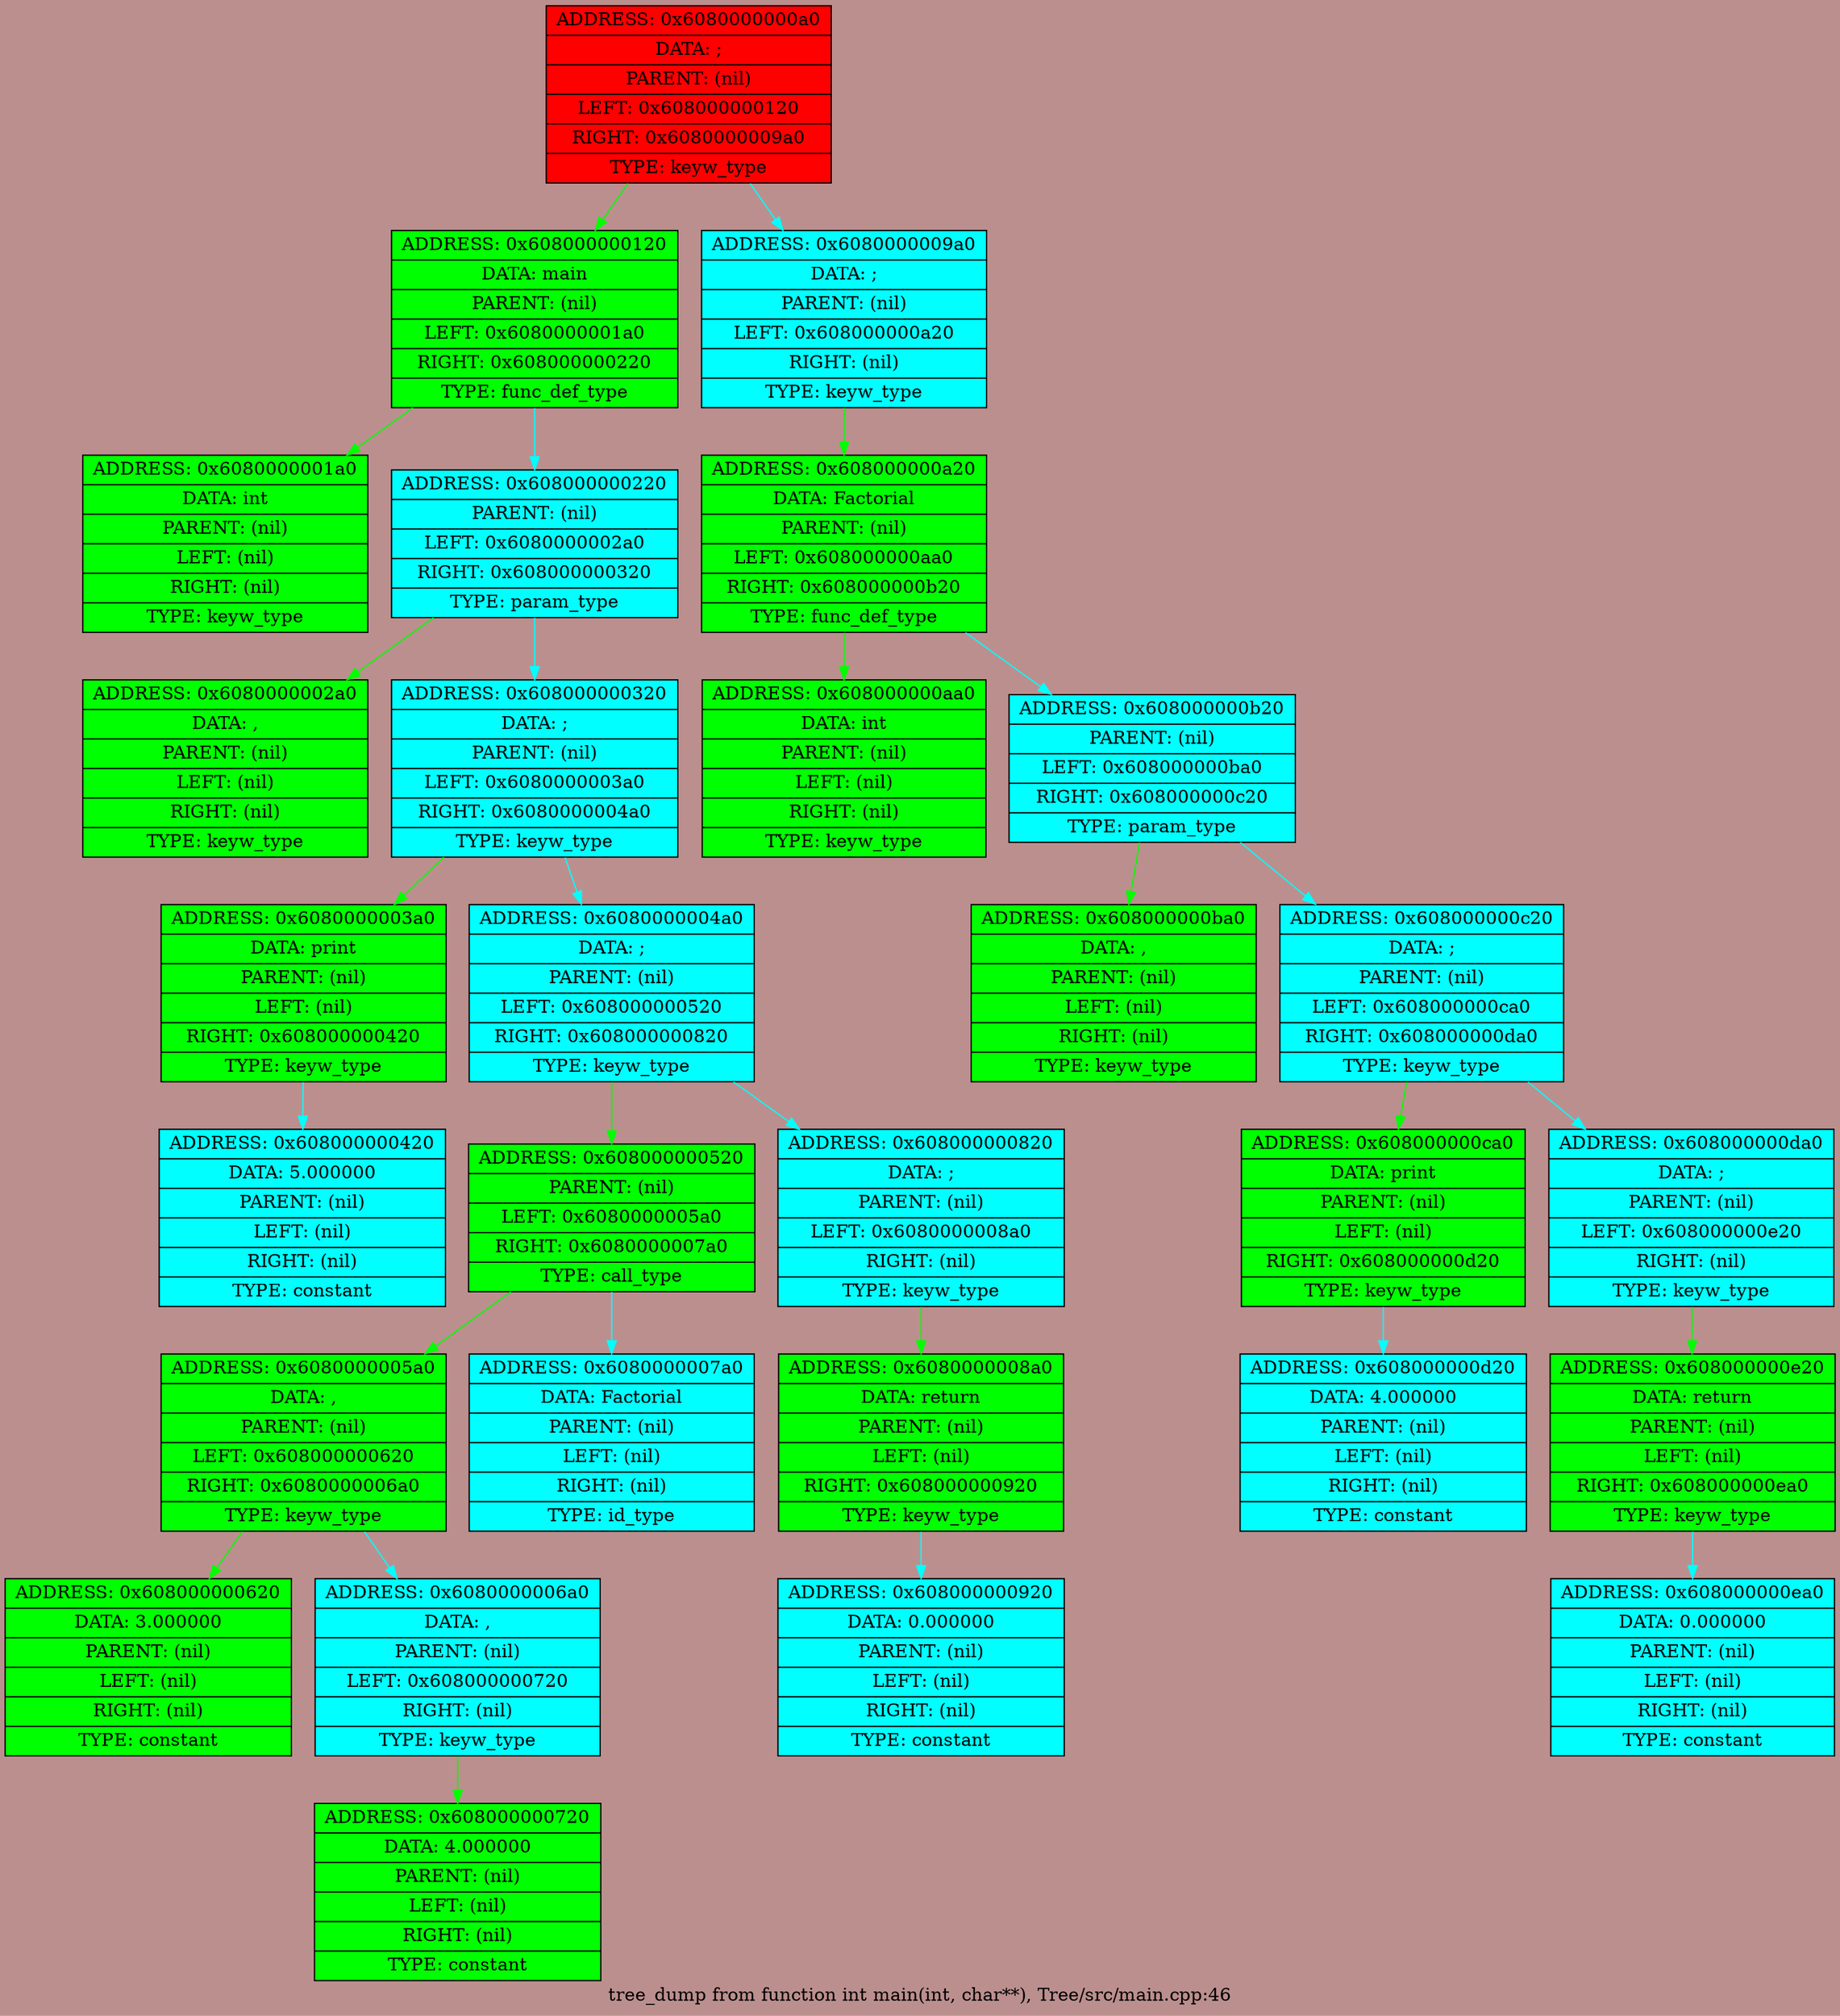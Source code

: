 digraph struct {bgcolor=RosyBrown rankdir = HR


label = "tree_dump from function int main(int, char**), Tree/src/main.cpp:46";
node0[shape=record, style=filled, fillcolor="red", label=" {ADDRESS: 0x6080000000a0 | DATA: ; | PARENT: (nil) | LEFT: 0x608000000120 | RIGHT: 0x6080000009a0 | TYPE: keyw_type}"];
node0->node1 [color = "lime"];
node1[shape=record, style=filled, fillcolor="lime", label=" {ADDRESS: 0x608000000120 | DATA: main | PARENT: (nil) | LEFT: 0x6080000001a0 | RIGHT: 0x608000000220 | TYPE: func_def_type}"];
node1->node2 [color = "lime"];
node2[shape=record, style=filled, fillcolor="lime", label=" {ADDRESS: 0x6080000001a0 | DATA: int | PARENT: (nil) | LEFT: (nil) | RIGHT: (nil) | TYPE: keyw_type}"];
node1->node3 [color = "aqua"];
node3[shape=record, style=filled, fillcolor="aqua", label=" {ADDRESS: 0x608000000220 | PARENT: (nil) | LEFT: 0x6080000002a0 | RIGHT: 0x608000000320 | TYPE: param_type}"];
node3->node4 [color = "lime"];
node4[shape=record, style=filled, fillcolor="lime", label=" {ADDRESS: 0x6080000002a0 | DATA: , | PARENT: (nil) | LEFT: (nil) | RIGHT: (nil) | TYPE: keyw_type}"];
node3->node5 [color = "aqua"];
node5[shape=record, style=filled, fillcolor="aqua", label=" {ADDRESS: 0x608000000320 | DATA: ; | PARENT: (nil) | LEFT: 0x6080000003a0 | RIGHT: 0x6080000004a0 | TYPE: keyw_type}"];
node5->node6 [color = "lime"];
node6[shape=record, style=filled, fillcolor="lime", label=" {ADDRESS: 0x6080000003a0 | DATA: print | PARENT: (nil) | LEFT: (nil) | RIGHT: 0x608000000420 | TYPE: keyw_type}"];
node6->node7 [color = "aqua"];
node7[shape=record, style=filled, fillcolor="aqua", label=" {ADDRESS: 0x608000000420 | DATA: 5.000000 | PARENT: (nil) | LEFT: (nil) | RIGHT: (nil) | TYPE: constant}"];
node5->node8 [color = "aqua"];
node8[shape=record, style=filled, fillcolor="aqua", label=" {ADDRESS: 0x6080000004a0 | DATA: ; | PARENT: (nil) | LEFT: 0x608000000520 | RIGHT: 0x608000000820 | TYPE: keyw_type}"];
node8->node9 [color = "lime"];
node9[shape=record, style=filled, fillcolor="lime", label=" {ADDRESS: 0x608000000520 | PARENT: (nil) | LEFT: 0x6080000005a0 | RIGHT: 0x6080000007a0 | TYPE: call_type}"];
node9->node10 [color = "lime"];
node10[shape=record, style=filled, fillcolor="lime", label=" {ADDRESS: 0x6080000005a0 | DATA: , | PARENT: (nil) | LEFT: 0x608000000620 | RIGHT: 0x6080000006a0 | TYPE: keyw_type}"];
node10->node11 [color = "lime"];
node11[shape=record, style=filled, fillcolor="lime", label=" {ADDRESS: 0x608000000620 | DATA: 3.000000 | PARENT: (nil) | LEFT: (nil) | RIGHT: (nil) | TYPE: constant}"];
node10->node12 [color = "aqua"];
node12[shape=record, style=filled, fillcolor="aqua", label=" {ADDRESS: 0x6080000006a0 | DATA: , | PARENT: (nil) | LEFT: 0x608000000720 | RIGHT: (nil) | TYPE: keyw_type}"];
node12->node13 [color = "lime"];
node13[shape=record, style=filled, fillcolor="lime", label=" {ADDRESS: 0x608000000720 | DATA: 4.000000 | PARENT: (nil) | LEFT: (nil) | RIGHT: (nil) | TYPE: constant}"];
node9->node14 [color = "aqua"];
node14[shape=record, style=filled, fillcolor="aqua", label=" {ADDRESS: 0x6080000007a0 | DATA: Factorial | PARENT: (nil) | LEFT: (nil) | RIGHT: (nil) | TYPE: id_type}"];
node8->node15 [color = "aqua"];
node15[shape=record, style=filled, fillcolor="aqua", label=" {ADDRESS: 0x608000000820 | DATA: ; | PARENT: (nil) | LEFT: 0x6080000008a0 | RIGHT: (nil) | TYPE: keyw_type}"];
node15->node16 [color = "lime"];
node16[shape=record, style=filled, fillcolor="lime", label=" {ADDRESS: 0x6080000008a0 | DATA: return | PARENT: (nil) | LEFT: (nil) | RIGHT: 0x608000000920 | TYPE: keyw_type}"];
node16->node17 [color = "aqua"];
node17[shape=record, style=filled, fillcolor="aqua", label=" {ADDRESS: 0x608000000920 | DATA: 0.000000 | PARENT: (nil) | LEFT: (nil) | RIGHT: (nil) | TYPE: constant}"];
node0->node18 [color = "aqua"];
node18[shape=record, style=filled, fillcolor="aqua", label=" {ADDRESS: 0x6080000009a0 | DATA: ; | PARENT: (nil) | LEFT: 0x608000000a20 | RIGHT: (nil) | TYPE: keyw_type}"];
node18->node19 [color = "lime"];
node19[shape=record, style=filled, fillcolor="lime", label=" {ADDRESS: 0x608000000a20 | DATA: Factorial | PARENT: (nil) | LEFT: 0x608000000aa0 | RIGHT: 0x608000000b20 | TYPE: func_def_type}"];
node19->node20 [color = "lime"];
node20[shape=record, style=filled, fillcolor="lime", label=" {ADDRESS: 0x608000000aa0 | DATA: int | PARENT: (nil) | LEFT: (nil) | RIGHT: (nil) | TYPE: keyw_type}"];
node19->node21 [color = "aqua"];
node21[shape=record, style=filled, fillcolor="aqua", label=" {ADDRESS: 0x608000000b20 | PARENT: (nil) | LEFT: 0x608000000ba0 | RIGHT: 0x608000000c20 | TYPE: param_type}"];
node21->node22 [color = "lime"];
node22[shape=record, style=filled, fillcolor="lime", label=" {ADDRESS: 0x608000000ba0 | DATA: , | PARENT: (nil) | LEFT: (nil) | RIGHT: (nil) | TYPE: keyw_type}"];
node21->node23 [color = "aqua"];
node23[shape=record, style=filled, fillcolor="aqua", label=" {ADDRESS: 0x608000000c20 | DATA: ; | PARENT: (nil) | LEFT: 0x608000000ca0 | RIGHT: 0x608000000da0 | TYPE: keyw_type}"];
node23->node24 [color = "lime"];
node24[shape=record, style=filled, fillcolor="lime", label=" {ADDRESS: 0x608000000ca0 | DATA: print | PARENT: (nil) | LEFT: (nil) | RIGHT: 0x608000000d20 | TYPE: keyw_type}"];
node24->node25 [color = "aqua"];
node25[shape=record, style=filled, fillcolor="aqua", label=" {ADDRESS: 0x608000000d20 | DATA: 4.000000 | PARENT: (nil) | LEFT: (nil) | RIGHT: (nil) | TYPE: constant}"];
node23->node26 [color = "aqua"];
node26[shape=record, style=filled, fillcolor="aqua", label=" {ADDRESS: 0x608000000da0 | DATA: ; | PARENT: (nil) | LEFT: 0x608000000e20 | RIGHT: (nil) | TYPE: keyw_type}"];
node26->node27 [color = "lime"];
node27[shape=record, style=filled, fillcolor="lime", label=" {ADDRESS: 0x608000000e20 | DATA: return | PARENT: (nil) | LEFT: (nil) | RIGHT: 0x608000000ea0 | TYPE: keyw_type}"];
node27->node28 [color = "aqua"];
node28[shape=record, style=filled, fillcolor="aqua", label=" {ADDRESS: 0x608000000ea0 | DATA: 0.000000 | PARENT: (nil) | LEFT: (nil) | RIGHT: (nil) | TYPE: constant}"];


}